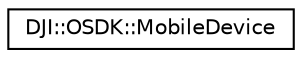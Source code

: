digraph "Graphical Class Hierarchy"
{
 // INTERACTIVE_SVG=YES
 // LATEX_PDF_SIZE
  edge [fontname="Helvetica",fontsize="10",labelfontname="Helvetica",labelfontsize="10"];
  node [fontname="Helvetica",fontsize="10",shape=record];
  rankdir="LR";
  Node0 [label="DJI::OSDK::MobileDevice",height=0.2,width=0.4,color="black", fillcolor="white", style="filled",URL="$classDJI_1_1OSDK_1_1MobileDevice.html",tooltip="APIs for Mobile-Onboard SDK Communication."];
}
